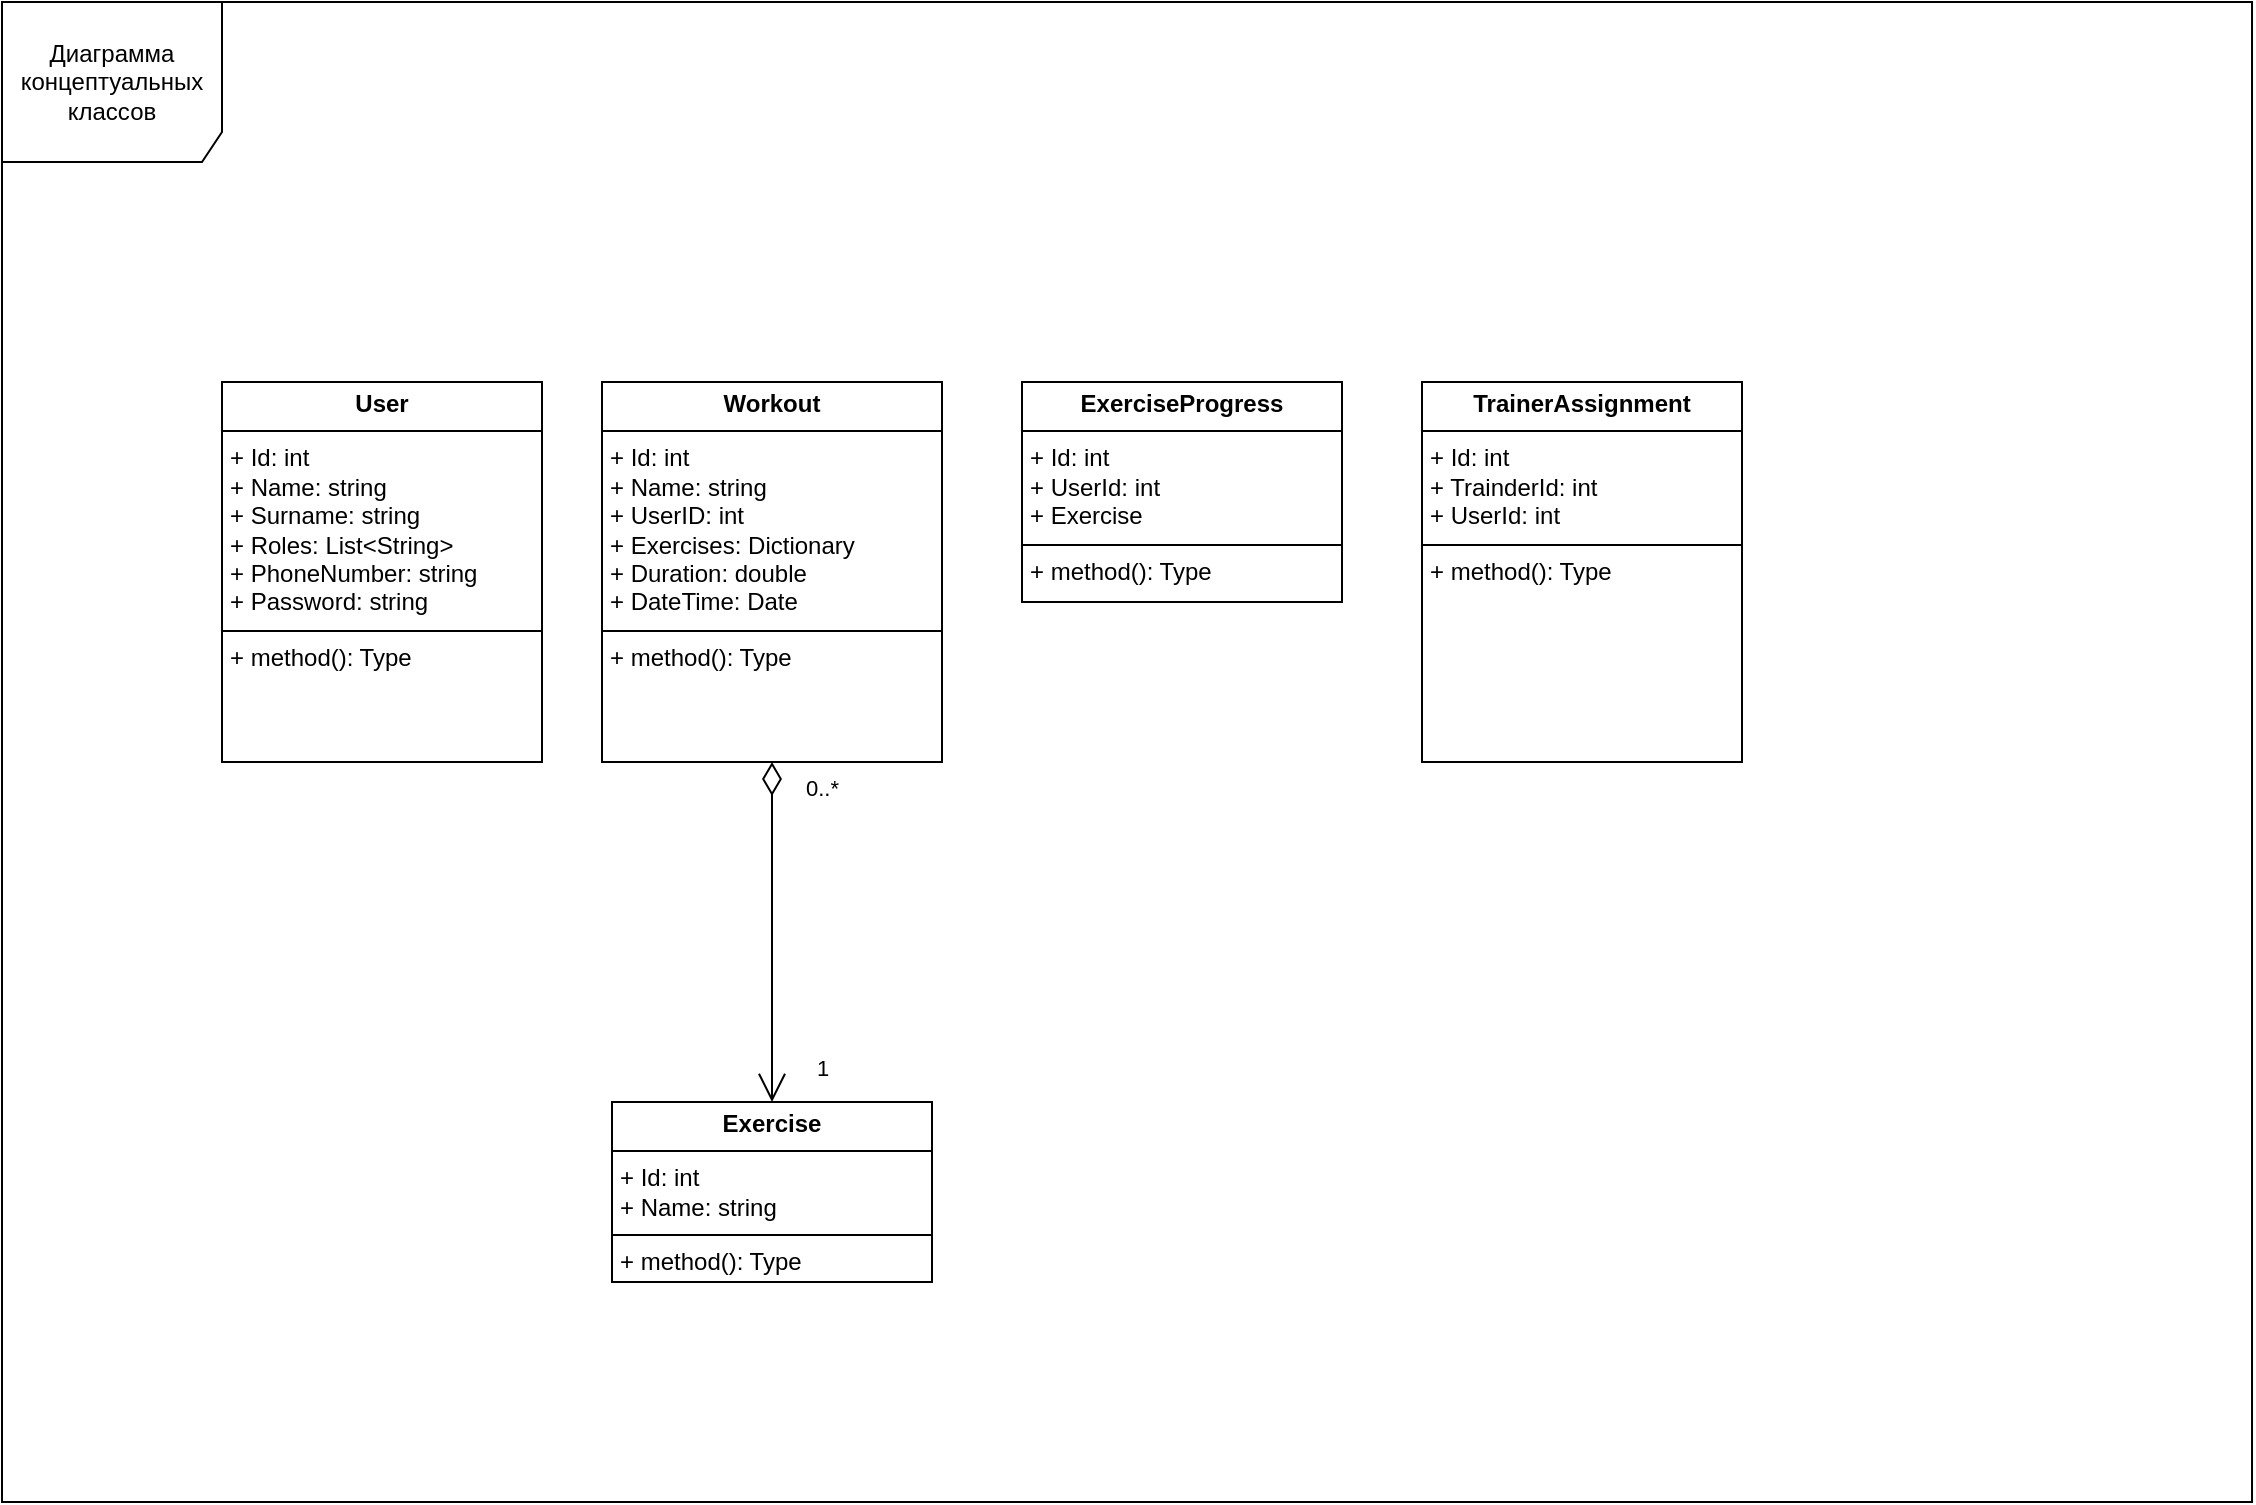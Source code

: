 <mxfile version="26.1.1">
  <diagram name="Страница — 1" id="rOhaEoj_9vhqXayAM0bP">
    <mxGraphModel dx="1434" dy="836" grid="1" gridSize="10" guides="1" tooltips="1" connect="1" arrows="1" fold="1" page="1" pageScale="1" pageWidth="827" pageHeight="1169" math="0" shadow="0">
      <root>
        <mxCell id="0" />
        <mxCell id="1" parent="0" />
        <mxCell id="T0lv6ftPIlH5aMu9Ivyg-5" value="Диаграмма&lt;br&gt;концептуальных классов" style="shape=umlFrame;whiteSpace=wrap;html=1;pointerEvents=0;width=110;height=80;" parent="1" vertex="1">
          <mxGeometry x="10" y="10" width="1125.01" height="750" as="geometry" />
        </mxCell>
        <mxCell id="S3bZIbAsLuA2EqmTdmKe-2" value="&lt;p style=&quot;margin:0px;margin-top:4px;text-align:center;&quot;&gt;&lt;b&gt;User&lt;/b&gt;&lt;/p&gt;&lt;hr size=&quot;1&quot; style=&quot;border-style:solid;&quot;&gt;&lt;p style=&quot;margin:0px;margin-left:4px;&quot;&gt;+ Id: int&lt;br&gt;+ Name: string&lt;br&gt;+ Surname: string&lt;br&gt;+ Roles: List&amp;lt;String&amp;gt;&lt;br&gt;+ PhoneNumber: string&lt;br&gt;+ Password: string&lt;/p&gt;&lt;hr size=&quot;1&quot; style=&quot;border-style:solid;&quot;&gt;&lt;p style=&quot;margin:0px;margin-left:4px;&quot;&gt;+ method(): Type&lt;/p&gt;" style="verticalAlign=top;align=left;overflow=fill;html=1;whiteSpace=wrap;" parent="1" vertex="1">
          <mxGeometry x="120" y="200" width="160" height="190" as="geometry" />
        </mxCell>
        <mxCell id="T1NiOEFm9K0xyubgzvOr-1" value="&lt;p style=&quot;margin:0px;margin-top:4px;text-align:center;&quot;&gt;&lt;b&gt;Workout&lt;/b&gt;&lt;/p&gt;&lt;hr size=&quot;1&quot; style=&quot;border-style:solid;&quot;&gt;&lt;p style=&quot;margin:0px;margin-left:4px;&quot;&gt;+ Id: int&lt;br&gt;+ Name: string&lt;br&gt;+ UserID: int&lt;br&gt;+ Exercises: Dictionary&lt;br&gt;+ Duration: double&lt;br&gt;+ DateTime: Date&lt;/p&gt;&lt;hr size=&quot;1&quot; style=&quot;border-style:solid;&quot;&gt;&lt;p style=&quot;margin:0px;margin-left:4px;&quot;&gt;+ method(): Type&lt;/p&gt;" style="verticalAlign=top;align=left;overflow=fill;html=1;whiteSpace=wrap;" parent="1" vertex="1">
          <mxGeometry x="310" y="200" width="170" height="190" as="geometry" />
        </mxCell>
        <mxCell id="T1NiOEFm9K0xyubgzvOr-4" value="&lt;p style=&quot;margin:0px;margin-top:4px;text-align:center;&quot;&gt;&lt;b&gt;TrainerAssignment&lt;/b&gt;&lt;/p&gt;&lt;hr size=&quot;1&quot; style=&quot;border-style:solid;&quot;&gt;&lt;p style=&quot;margin:0px;margin-left:4px;&quot;&gt;+ Id: int&lt;br&gt;+ TrainderId: int&lt;br&gt;+ UserId: int&lt;/p&gt;&lt;hr size=&quot;1&quot; style=&quot;border-style:solid;&quot;&gt;&lt;p style=&quot;margin:0px;margin-left:4px;&quot;&gt;+ method(): Type&lt;/p&gt;" style="verticalAlign=top;align=left;overflow=fill;html=1;whiteSpace=wrap;" parent="1" vertex="1">
          <mxGeometry x="720" y="200" width="160" height="190" as="geometry" />
        </mxCell>
        <mxCell id="T1NiOEFm9K0xyubgzvOr-8" value="&lt;p style=&quot;margin:0px;margin-top:4px;text-align:center;&quot;&gt;&lt;b&gt;Exercise&lt;/b&gt;&lt;/p&gt;&lt;hr size=&quot;1&quot; style=&quot;border-style:solid;&quot;&gt;&lt;p style=&quot;margin:0px;margin-left:4px;&quot;&gt;+ Id: int&lt;br&gt;+ Name: string&lt;/p&gt;&lt;hr size=&quot;1&quot; style=&quot;border-style:solid;&quot;&gt;&lt;p style=&quot;margin:0px;margin-left:4px;&quot;&gt;+ method(): Type&lt;/p&gt;" style="verticalAlign=top;align=left;overflow=fill;html=1;whiteSpace=wrap;" parent="1" vertex="1">
          <mxGeometry x="315" y="560" width="160" height="90" as="geometry" />
        </mxCell>
        <mxCell id="RZRq1PzHFRyTq1iqnQKJ-1" value="" style="endArrow=open;html=1;endSize=12;startArrow=diamondThin;startSize=14;startFill=0;edgeStyle=orthogonalEdgeStyle;rounded=0;exitX=0.5;exitY=1;exitDx=0;exitDy=0;entryX=0.5;entryY=0;entryDx=0;entryDy=0;" parent="1" source="T1NiOEFm9K0xyubgzvOr-1" target="T1NiOEFm9K0xyubgzvOr-8" edge="1">
          <mxGeometry relative="1" as="geometry">
            <mxPoint x="490" y="590" as="sourcePoint" />
            <mxPoint x="650" y="590" as="targetPoint" />
          </mxGeometry>
        </mxCell>
        <mxCell id="RZRq1PzHFRyTq1iqnQKJ-2" value="0..*" style="edgeLabel;resizable=0;html=1;align=left;verticalAlign=top;" parent="RZRq1PzHFRyTq1iqnQKJ-1" connectable="0" vertex="1">
          <mxGeometry x="-1" relative="1" as="geometry">
            <mxPoint x="15" as="offset" />
          </mxGeometry>
        </mxCell>
        <mxCell id="RZRq1PzHFRyTq1iqnQKJ-4" value="1" style="edgeLabel;html=1;align=center;verticalAlign=middle;resizable=0;points=[];" parent="RZRq1PzHFRyTq1iqnQKJ-1" vertex="1" connectable="0">
          <mxGeometry x="0.8" y="-1" relative="1" as="geometry">
            <mxPoint x="26" as="offset" />
          </mxGeometry>
        </mxCell>
        <mxCell id="HrFxm0EyVoauq4JIou-7-1" value="&lt;p style=&quot;margin:0px;margin-top:4px;text-align:center;&quot;&gt;&lt;b&gt;ExerciseProgress&lt;/b&gt;&lt;/p&gt;&lt;hr size=&quot;1&quot; style=&quot;border-style:solid;&quot;&gt;&lt;p style=&quot;margin:0px;margin-left:4px;&quot;&gt;+ Id: int&lt;br&gt;+ UserId: int&lt;br&gt;+ Exercise&lt;/p&gt;&lt;hr size=&quot;1&quot; style=&quot;border-style:solid;&quot;&gt;&lt;p style=&quot;margin:0px;margin-left:4px;&quot;&gt;+ method(): Type&lt;/p&gt;" style="verticalAlign=top;align=left;overflow=fill;html=1;whiteSpace=wrap;" parent="1" vertex="1">
          <mxGeometry x="520" y="200" width="160" height="110" as="geometry" />
        </mxCell>
      </root>
    </mxGraphModel>
  </diagram>
</mxfile>
